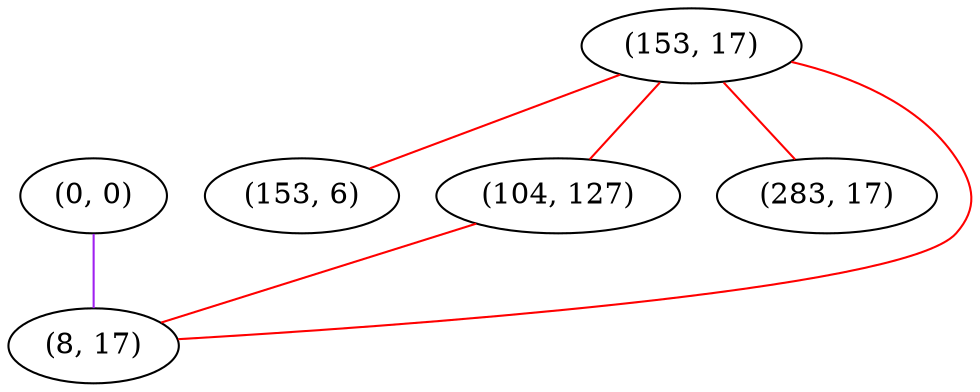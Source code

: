 graph "" {
"(0, 0)";
"(153, 17)";
"(153, 6)";
"(104, 127)";
"(283, 17)";
"(8, 17)";
"(0, 0)" -- "(8, 17)"  [color=purple, key=0, weight=4];
"(153, 17)" -- "(8, 17)"  [color=red, key=0, weight=1];
"(153, 17)" -- "(283, 17)"  [color=red, key=0, weight=1];
"(153, 17)" -- "(153, 6)"  [color=red, key=0, weight=1];
"(153, 17)" -- "(104, 127)"  [color=red, key=0, weight=1];
"(104, 127)" -- "(8, 17)"  [color=red, key=0, weight=1];
}
